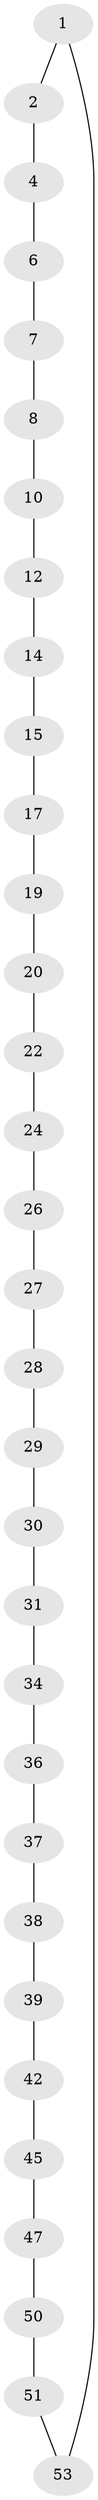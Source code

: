 // original degree distribution, {2: 1.0}
// Generated by graph-tools (version 1.1) at 2025/20/03/04/25 18:20:10]
// undirected, 32 vertices, 32 edges
graph export_dot {
graph [start="1"]
  node [color=gray90,style=filled];
  1 [super="+54"];
  2 [super="+3"];
  4 [super="+5"];
  6;
  7;
  8 [super="+9"];
  10 [super="+11"];
  12 [super="+13"];
  14;
  15 [super="+16"];
  17 [super="+18"];
  19;
  20 [super="+21"];
  22 [super="+23"];
  24 [super="+25"];
  26;
  27;
  28;
  29;
  30;
  31 [super="+32"];
  34 [super="+35"];
  36;
  37;
  38;
  39 [super="+40"];
  42 [super="+43"];
  45 [super="+46"];
  47 [super="+48"];
  50;
  51 [super="+52"];
  53;
  1 -- 2;
  1 -- 53;
  2 -- 4;
  4 -- 6;
  6 -- 7;
  7 -- 8;
  8 -- 10;
  10 -- 12;
  12 -- 14;
  14 -- 15;
  15 -- 17;
  17 -- 19;
  19 -- 20;
  20 -- 22;
  22 -- 24;
  24 -- 26;
  26 -- 27;
  27 -- 28;
  28 -- 29;
  29 -- 30;
  30 -- 31;
  31 -- 34;
  34 -- 36;
  36 -- 37;
  37 -- 38;
  38 -- 39;
  39 -- 42;
  42 -- 45;
  45 -- 47;
  47 -- 50;
  50 -- 51;
  51 -- 53;
}
